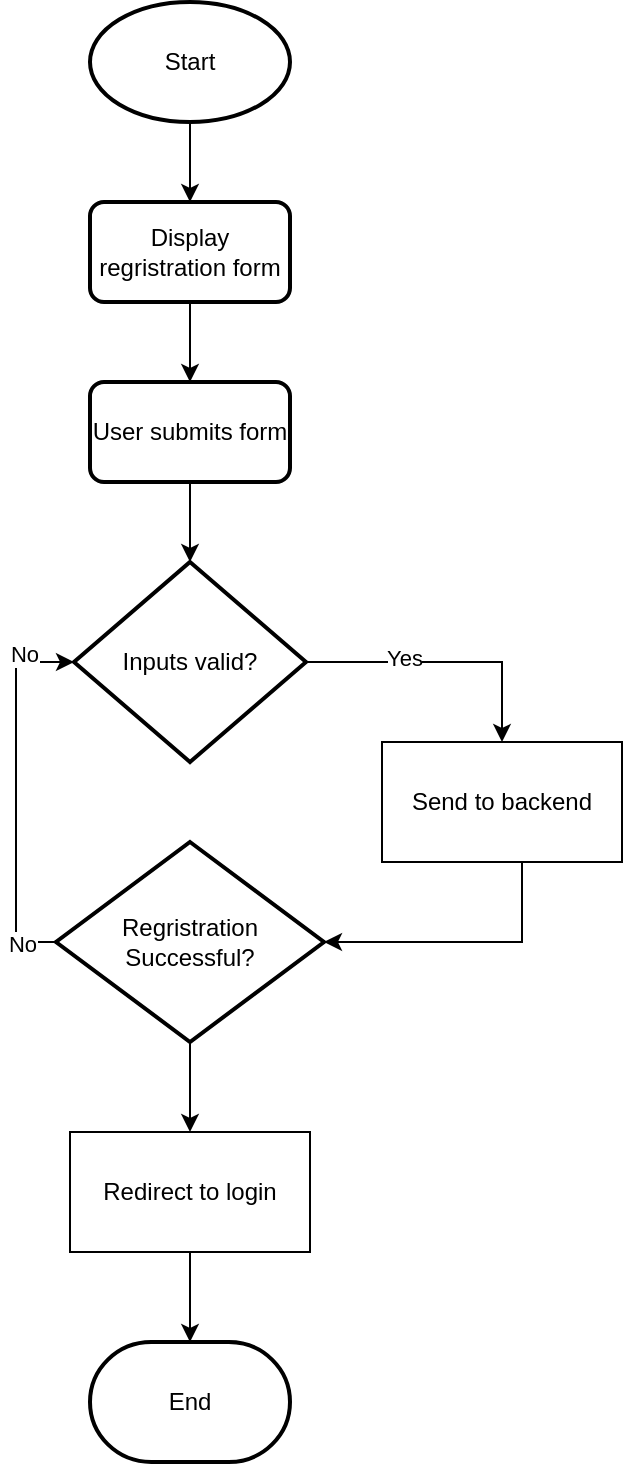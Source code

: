 <mxfile version="27.0.9">
  <diagram id="C5RBs43oDa-KdzZeNtuy" name="Page-1">
    <mxGraphModel dx="1426" dy="841" grid="1" gridSize="10" guides="1" tooltips="1" connect="1" arrows="1" fold="1" page="1" pageScale="1" pageWidth="827" pageHeight="1169" math="0" shadow="0">
      <root>
        <mxCell id="WIyWlLk6GJQsqaUBKTNV-0" />
        <mxCell id="WIyWlLk6GJQsqaUBKTNV-1" parent="WIyWlLk6GJQsqaUBKTNV-0" />
        <mxCell id="gvsxq40w_VTdR0jsHKIa-3" style="edgeStyle=orthogonalEdgeStyle;rounded=0;orthogonalLoop=1;jettySize=auto;html=1;" edge="1" parent="WIyWlLk6GJQsqaUBKTNV-1" source="gvsxq40w_VTdR0jsHKIa-0" target="gvsxq40w_VTdR0jsHKIa-1">
          <mxGeometry relative="1" as="geometry" />
        </mxCell>
        <mxCell id="gvsxq40w_VTdR0jsHKIa-0" value="Start" style="strokeWidth=2;html=1;shape=mxgraph.flowchart.start_1;whiteSpace=wrap;" vertex="1" parent="WIyWlLk6GJQsqaUBKTNV-1">
          <mxGeometry x="364" y="20" width="100" height="60" as="geometry" />
        </mxCell>
        <mxCell id="gvsxq40w_VTdR0jsHKIa-4" style="edgeStyle=orthogonalEdgeStyle;rounded=0;orthogonalLoop=1;jettySize=auto;html=1;entryX=0.5;entryY=0;entryDx=0;entryDy=0;" edge="1" parent="WIyWlLk6GJQsqaUBKTNV-1" source="gvsxq40w_VTdR0jsHKIa-1" target="gvsxq40w_VTdR0jsHKIa-2">
          <mxGeometry relative="1" as="geometry" />
        </mxCell>
        <mxCell id="gvsxq40w_VTdR0jsHKIa-1" value="Display regristration form" style="rounded=1;whiteSpace=wrap;html=1;absoluteArcSize=1;arcSize=14;strokeWidth=2;" vertex="1" parent="WIyWlLk6GJQsqaUBKTNV-1">
          <mxGeometry x="364" y="120" width="100" height="50" as="geometry" />
        </mxCell>
        <mxCell id="gvsxq40w_VTdR0jsHKIa-2" value="User submits form" style="rounded=1;whiteSpace=wrap;html=1;absoluteArcSize=1;arcSize=14;strokeWidth=2;" vertex="1" parent="WIyWlLk6GJQsqaUBKTNV-1">
          <mxGeometry x="364" y="210" width="100" height="50" as="geometry" />
        </mxCell>
        <mxCell id="gvsxq40w_VTdR0jsHKIa-9" style="edgeStyle=orthogonalEdgeStyle;rounded=0;orthogonalLoop=1;jettySize=auto;html=1;entryX=0.5;entryY=0;entryDx=0;entryDy=0;" edge="1" parent="WIyWlLk6GJQsqaUBKTNV-1" source="gvsxq40w_VTdR0jsHKIa-5" target="gvsxq40w_VTdR0jsHKIa-8">
          <mxGeometry relative="1" as="geometry" />
        </mxCell>
        <mxCell id="gvsxq40w_VTdR0jsHKIa-11" value="Yes" style="edgeLabel;html=1;align=center;verticalAlign=middle;resizable=0;points=[];" vertex="1" connectable="0" parent="gvsxq40w_VTdR0jsHKIa-9">
          <mxGeometry x="-0.29" y="2" relative="1" as="geometry">
            <mxPoint as="offset" />
          </mxGeometry>
        </mxCell>
        <mxCell id="gvsxq40w_VTdR0jsHKIa-5" value="Inputs valid?" style="strokeWidth=2;html=1;shape=mxgraph.flowchart.decision;whiteSpace=wrap;" vertex="1" parent="WIyWlLk6GJQsqaUBKTNV-1">
          <mxGeometry x="356" y="300" width="116" height="100" as="geometry" />
        </mxCell>
        <mxCell id="gvsxq40w_VTdR0jsHKIa-6" style="edgeStyle=orthogonalEdgeStyle;rounded=0;orthogonalLoop=1;jettySize=auto;html=1;entryX=0.5;entryY=0;entryDx=0;entryDy=0;entryPerimeter=0;" edge="1" parent="WIyWlLk6GJQsqaUBKTNV-1" source="gvsxq40w_VTdR0jsHKIa-2" target="gvsxq40w_VTdR0jsHKIa-5">
          <mxGeometry relative="1" as="geometry" />
        </mxCell>
        <mxCell id="gvsxq40w_VTdR0jsHKIa-16" style="edgeStyle=orthogonalEdgeStyle;rounded=0;orthogonalLoop=1;jettySize=auto;html=1;entryX=0.5;entryY=0;entryDx=0;entryDy=0;" edge="1" parent="WIyWlLk6GJQsqaUBKTNV-1" source="gvsxq40w_VTdR0jsHKIa-7" target="gvsxq40w_VTdR0jsHKIa-15">
          <mxGeometry relative="1" as="geometry" />
        </mxCell>
        <mxCell id="gvsxq40w_VTdR0jsHKIa-7" value="Regristration Successful?" style="strokeWidth=2;html=1;shape=mxgraph.flowchart.decision;whiteSpace=wrap;" vertex="1" parent="WIyWlLk6GJQsqaUBKTNV-1">
          <mxGeometry x="347" y="440" width="134" height="100" as="geometry" />
        </mxCell>
        <mxCell id="gvsxq40w_VTdR0jsHKIa-10" style="edgeStyle=orthogonalEdgeStyle;rounded=0;orthogonalLoop=1;jettySize=auto;html=1;" edge="1" parent="WIyWlLk6GJQsqaUBKTNV-1" source="gvsxq40w_VTdR0jsHKIa-8" target="gvsxq40w_VTdR0jsHKIa-7">
          <mxGeometry relative="1" as="geometry">
            <Array as="points">
              <mxPoint x="580" y="490" />
            </Array>
          </mxGeometry>
        </mxCell>
        <mxCell id="gvsxq40w_VTdR0jsHKIa-8" value="Send to backend" style="rounded=0;whiteSpace=wrap;html=1;" vertex="1" parent="WIyWlLk6GJQsqaUBKTNV-1">
          <mxGeometry x="510" y="390" width="120" height="60" as="geometry" />
        </mxCell>
        <mxCell id="gvsxq40w_VTdR0jsHKIa-12" style="edgeStyle=orthogonalEdgeStyle;rounded=0;orthogonalLoop=1;jettySize=auto;html=1;entryX=0;entryY=0.5;entryDx=0;entryDy=0;entryPerimeter=0;" edge="1" parent="WIyWlLk6GJQsqaUBKTNV-1" source="gvsxq40w_VTdR0jsHKIa-7" target="gvsxq40w_VTdR0jsHKIa-5">
          <mxGeometry relative="1" as="geometry">
            <Array as="points">
              <mxPoint x="327" y="490" />
              <mxPoint x="327" y="350" />
            </Array>
          </mxGeometry>
        </mxCell>
        <mxCell id="gvsxq40w_VTdR0jsHKIa-13" value="No" style="edgeLabel;html=1;align=center;verticalAlign=middle;resizable=0;points=[];" vertex="1" connectable="0" parent="gvsxq40w_VTdR0jsHKIa-12">
          <mxGeometry x="-0.82" y="1" relative="1" as="geometry">
            <mxPoint as="offset" />
          </mxGeometry>
        </mxCell>
        <mxCell id="gvsxq40w_VTdR0jsHKIa-14" value="No" style="edgeLabel;html=1;align=center;verticalAlign=middle;resizable=0;points=[];" vertex="1" connectable="0" parent="gvsxq40w_VTdR0jsHKIa-12">
          <mxGeometry x="0.735" y="4" relative="1" as="geometry">
            <mxPoint as="offset" />
          </mxGeometry>
        </mxCell>
        <mxCell id="gvsxq40w_VTdR0jsHKIa-18" style="edgeStyle=orthogonalEdgeStyle;rounded=0;orthogonalLoop=1;jettySize=auto;html=1;" edge="1" parent="WIyWlLk6GJQsqaUBKTNV-1" source="gvsxq40w_VTdR0jsHKIa-15" target="gvsxq40w_VTdR0jsHKIa-17">
          <mxGeometry relative="1" as="geometry" />
        </mxCell>
        <mxCell id="gvsxq40w_VTdR0jsHKIa-15" value="Redirect to login" style="rounded=0;whiteSpace=wrap;html=1;" vertex="1" parent="WIyWlLk6GJQsqaUBKTNV-1">
          <mxGeometry x="354" y="585" width="120" height="60" as="geometry" />
        </mxCell>
        <mxCell id="gvsxq40w_VTdR0jsHKIa-17" value="End" style="strokeWidth=2;html=1;shape=mxgraph.flowchart.terminator;whiteSpace=wrap;" vertex="1" parent="WIyWlLk6GJQsqaUBKTNV-1">
          <mxGeometry x="364" y="690" width="100" height="60" as="geometry" />
        </mxCell>
      </root>
    </mxGraphModel>
  </diagram>
</mxfile>
